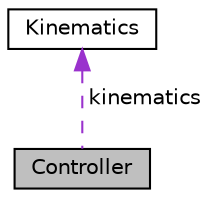 digraph "Controller"
{
 // LATEX_PDF_SIZE
  edge [fontname="Helvetica",fontsize="10",labelfontname="Helvetica",labelfontsize="10"];
  node [fontname="Helvetica",fontsize="10",shape=record];
  Node1 [label="Controller",height=0.2,width=0.4,color="black", fillcolor="grey75", style="filled", fontcolor="black",tooltip=" "];
  Node2 -> Node1 [dir="back",color="darkorchid3",fontsize="10",style="dashed",label=" kinematics" ,fontname="Helvetica"];
  Node2 [label="Kinematics",height=0.2,width=0.4,color="black", fillcolor="white", style="filled",URL="$classKinematics.html",tooltip="A class for analytical Kinematics Solving."];
}

